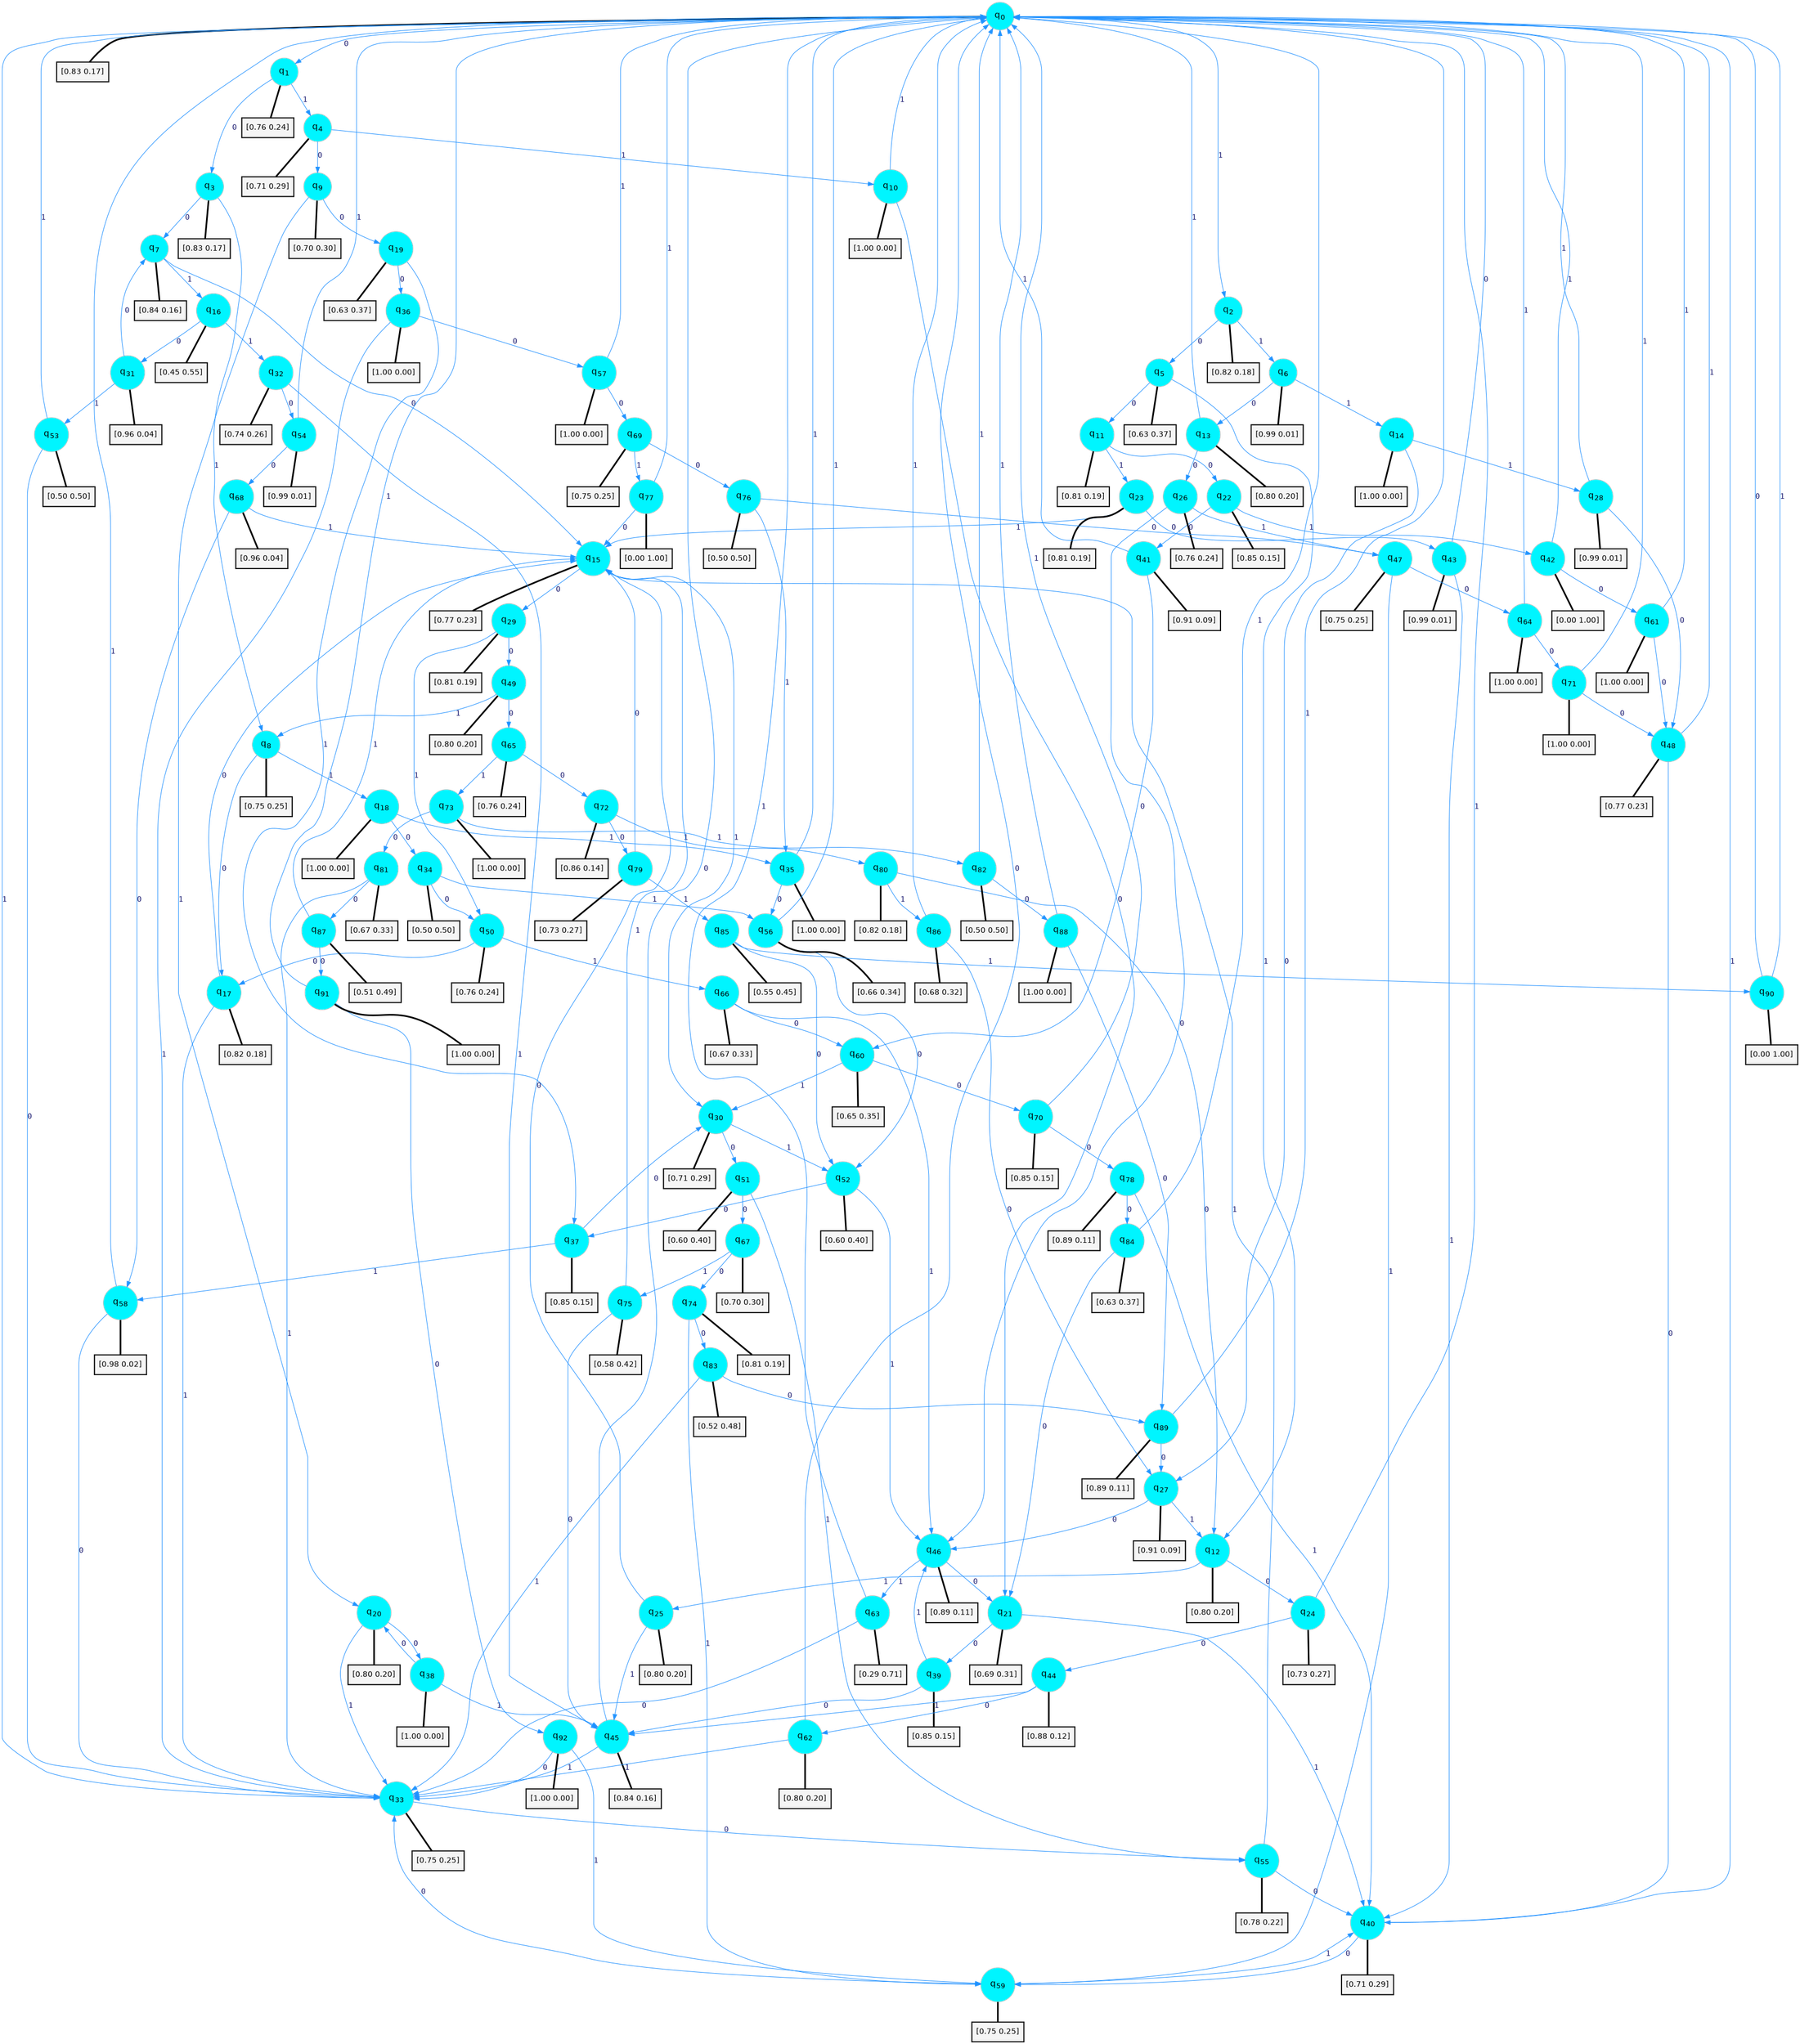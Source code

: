 digraph G {
graph [
bgcolor=transparent, dpi=300, rankdir=TD, size="40,25"];
node [
color=gray, fillcolor=turquoise1, fontcolor=black, fontname=Helvetica, fontsize=16, fontweight=bold, shape=circle, style=filled];
edge [
arrowsize=1, color=dodgerblue1, fontcolor=midnightblue, fontname=courier, fontweight=bold, penwidth=1, style=solid, weight=20];
0[label=<q<SUB>0</SUB>>];
1[label=<q<SUB>1</SUB>>];
2[label=<q<SUB>2</SUB>>];
3[label=<q<SUB>3</SUB>>];
4[label=<q<SUB>4</SUB>>];
5[label=<q<SUB>5</SUB>>];
6[label=<q<SUB>6</SUB>>];
7[label=<q<SUB>7</SUB>>];
8[label=<q<SUB>8</SUB>>];
9[label=<q<SUB>9</SUB>>];
10[label=<q<SUB>10</SUB>>];
11[label=<q<SUB>11</SUB>>];
12[label=<q<SUB>12</SUB>>];
13[label=<q<SUB>13</SUB>>];
14[label=<q<SUB>14</SUB>>];
15[label=<q<SUB>15</SUB>>];
16[label=<q<SUB>16</SUB>>];
17[label=<q<SUB>17</SUB>>];
18[label=<q<SUB>18</SUB>>];
19[label=<q<SUB>19</SUB>>];
20[label=<q<SUB>20</SUB>>];
21[label=<q<SUB>21</SUB>>];
22[label=<q<SUB>22</SUB>>];
23[label=<q<SUB>23</SUB>>];
24[label=<q<SUB>24</SUB>>];
25[label=<q<SUB>25</SUB>>];
26[label=<q<SUB>26</SUB>>];
27[label=<q<SUB>27</SUB>>];
28[label=<q<SUB>28</SUB>>];
29[label=<q<SUB>29</SUB>>];
30[label=<q<SUB>30</SUB>>];
31[label=<q<SUB>31</SUB>>];
32[label=<q<SUB>32</SUB>>];
33[label=<q<SUB>33</SUB>>];
34[label=<q<SUB>34</SUB>>];
35[label=<q<SUB>35</SUB>>];
36[label=<q<SUB>36</SUB>>];
37[label=<q<SUB>37</SUB>>];
38[label=<q<SUB>38</SUB>>];
39[label=<q<SUB>39</SUB>>];
40[label=<q<SUB>40</SUB>>];
41[label=<q<SUB>41</SUB>>];
42[label=<q<SUB>42</SUB>>];
43[label=<q<SUB>43</SUB>>];
44[label=<q<SUB>44</SUB>>];
45[label=<q<SUB>45</SUB>>];
46[label=<q<SUB>46</SUB>>];
47[label=<q<SUB>47</SUB>>];
48[label=<q<SUB>48</SUB>>];
49[label=<q<SUB>49</SUB>>];
50[label=<q<SUB>50</SUB>>];
51[label=<q<SUB>51</SUB>>];
52[label=<q<SUB>52</SUB>>];
53[label=<q<SUB>53</SUB>>];
54[label=<q<SUB>54</SUB>>];
55[label=<q<SUB>55</SUB>>];
56[label=<q<SUB>56</SUB>>];
57[label=<q<SUB>57</SUB>>];
58[label=<q<SUB>58</SUB>>];
59[label=<q<SUB>59</SUB>>];
60[label=<q<SUB>60</SUB>>];
61[label=<q<SUB>61</SUB>>];
62[label=<q<SUB>62</SUB>>];
63[label=<q<SUB>63</SUB>>];
64[label=<q<SUB>64</SUB>>];
65[label=<q<SUB>65</SUB>>];
66[label=<q<SUB>66</SUB>>];
67[label=<q<SUB>67</SUB>>];
68[label=<q<SUB>68</SUB>>];
69[label=<q<SUB>69</SUB>>];
70[label=<q<SUB>70</SUB>>];
71[label=<q<SUB>71</SUB>>];
72[label=<q<SUB>72</SUB>>];
73[label=<q<SUB>73</SUB>>];
74[label=<q<SUB>74</SUB>>];
75[label=<q<SUB>75</SUB>>];
76[label=<q<SUB>76</SUB>>];
77[label=<q<SUB>77</SUB>>];
78[label=<q<SUB>78</SUB>>];
79[label=<q<SUB>79</SUB>>];
80[label=<q<SUB>80</SUB>>];
81[label=<q<SUB>81</SUB>>];
82[label=<q<SUB>82</SUB>>];
83[label=<q<SUB>83</SUB>>];
84[label=<q<SUB>84</SUB>>];
85[label=<q<SUB>85</SUB>>];
86[label=<q<SUB>86</SUB>>];
87[label=<q<SUB>87</SUB>>];
88[label=<q<SUB>88</SUB>>];
89[label=<q<SUB>89</SUB>>];
90[label=<q<SUB>90</SUB>>];
91[label=<q<SUB>91</SUB>>];
92[label=<q<SUB>92</SUB>>];
93[label="[0.83 0.17]", shape=box,fontcolor=black, fontname=Helvetica, fontsize=14, penwidth=2, fillcolor=whitesmoke,color=black];
94[label="[0.76 0.24]", shape=box,fontcolor=black, fontname=Helvetica, fontsize=14, penwidth=2, fillcolor=whitesmoke,color=black];
95[label="[0.82 0.18]", shape=box,fontcolor=black, fontname=Helvetica, fontsize=14, penwidth=2, fillcolor=whitesmoke,color=black];
96[label="[0.83 0.17]", shape=box,fontcolor=black, fontname=Helvetica, fontsize=14, penwidth=2, fillcolor=whitesmoke,color=black];
97[label="[0.71 0.29]", shape=box,fontcolor=black, fontname=Helvetica, fontsize=14, penwidth=2, fillcolor=whitesmoke,color=black];
98[label="[0.63 0.37]", shape=box,fontcolor=black, fontname=Helvetica, fontsize=14, penwidth=2, fillcolor=whitesmoke,color=black];
99[label="[0.99 0.01]", shape=box,fontcolor=black, fontname=Helvetica, fontsize=14, penwidth=2, fillcolor=whitesmoke,color=black];
100[label="[0.84 0.16]", shape=box,fontcolor=black, fontname=Helvetica, fontsize=14, penwidth=2, fillcolor=whitesmoke,color=black];
101[label="[0.75 0.25]", shape=box,fontcolor=black, fontname=Helvetica, fontsize=14, penwidth=2, fillcolor=whitesmoke,color=black];
102[label="[0.70 0.30]", shape=box,fontcolor=black, fontname=Helvetica, fontsize=14, penwidth=2, fillcolor=whitesmoke,color=black];
103[label="[1.00 0.00]", shape=box,fontcolor=black, fontname=Helvetica, fontsize=14, penwidth=2, fillcolor=whitesmoke,color=black];
104[label="[0.81 0.19]", shape=box,fontcolor=black, fontname=Helvetica, fontsize=14, penwidth=2, fillcolor=whitesmoke,color=black];
105[label="[0.80 0.20]", shape=box,fontcolor=black, fontname=Helvetica, fontsize=14, penwidth=2, fillcolor=whitesmoke,color=black];
106[label="[0.80 0.20]", shape=box,fontcolor=black, fontname=Helvetica, fontsize=14, penwidth=2, fillcolor=whitesmoke,color=black];
107[label="[1.00 0.00]", shape=box,fontcolor=black, fontname=Helvetica, fontsize=14, penwidth=2, fillcolor=whitesmoke,color=black];
108[label="[0.77 0.23]", shape=box,fontcolor=black, fontname=Helvetica, fontsize=14, penwidth=2, fillcolor=whitesmoke,color=black];
109[label="[0.45 0.55]", shape=box,fontcolor=black, fontname=Helvetica, fontsize=14, penwidth=2, fillcolor=whitesmoke,color=black];
110[label="[0.82 0.18]", shape=box,fontcolor=black, fontname=Helvetica, fontsize=14, penwidth=2, fillcolor=whitesmoke,color=black];
111[label="[1.00 0.00]", shape=box,fontcolor=black, fontname=Helvetica, fontsize=14, penwidth=2, fillcolor=whitesmoke,color=black];
112[label="[0.63 0.37]", shape=box,fontcolor=black, fontname=Helvetica, fontsize=14, penwidth=2, fillcolor=whitesmoke,color=black];
113[label="[0.80 0.20]", shape=box,fontcolor=black, fontname=Helvetica, fontsize=14, penwidth=2, fillcolor=whitesmoke,color=black];
114[label="[0.69 0.31]", shape=box,fontcolor=black, fontname=Helvetica, fontsize=14, penwidth=2, fillcolor=whitesmoke,color=black];
115[label="[0.85 0.15]", shape=box,fontcolor=black, fontname=Helvetica, fontsize=14, penwidth=2, fillcolor=whitesmoke,color=black];
116[label="[0.81 0.19]", shape=box,fontcolor=black, fontname=Helvetica, fontsize=14, penwidth=2, fillcolor=whitesmoke,color=black];
117[label="[0.73 0.27]", shape=box,fontcolor=black, fontname=Helvetica, fontsize=14, penwidth=2, fillcolor=whitesmoke,color=black];
118[label="[0.80 0.20]", shape=box,fontcolor=black, fontname=Helvetica, fontsize=14, penwidth=2, fillcolor=whitesmoke,color=black];
119[label="[0.76 0.24]", shape=box,fontcolor=black, fontname=Helvetica, fontsize=14, penwidth=2, fillcolor=whitesmoke,color=black];
120[label="[0.91 0.09]", shape=box,fontcolor=black, fontname=Helvetica, fontsize=14, penwidth=2, fillcolor=whitesmoke,color=black];
121[label="[0.99 0.01]", shape=box,fontcolor=black, fontname=Helvetica, fontsize=14, penwidth=2, fillcolor=whitesmoke,color=black];
122[label="[0.81 0.19]", shape=box,fontcolor=black, fontname=Helvetica, fontsize=14, penwidth=2, fillcolor=whitesmoke,color=black];
123[label="[0.71 0.29]", shape=box,fontcolor=black, fontname=Helvetica, fontsize=14, penwidth=2, fillcolor=whitesmoke,color=black];
124[label="[0.96 0.04]", shape=box,fontcolor=black, fontname=Helvetica, fontsize=14, penwidth=2, fillcolor=whitesmoke,color=black];
125[label="[0.74 0.26]", shape=box,fontcolor=black, fontname=Helvetica, fontsize=14, penwidth=2, fillcolor=whitesmoke,color=black];
126[label="[0.75 0.25]", shape=box,fontcolor=black, fontname=Helvetica, fontsize=14, penwidth=2, fillcolor=whitesmoke,color=black];
127[label="[0.50 0.50]", shape=box,fontcolor=black, fontname=Helvetica, fontsize=14, penwidth=2, fillcolor=whitesmoke,color=black];
128[label="[1.00 0.00]", shape=box,fontcolor=black, fontname=Helvetica, fontsize=14, penwidth=2, fillcolor=whitesmoke,color=black];
129[label="[1.00 0.00]", shape=box,fontcolor=black, fontname=Helvetica, fontsize=14, penwidth=2, fillcolor=whitesmoke,color=black];
130[label="[0.85 0.15]", shape=box,fontcolor=black, fontname=Helvetica, fontsize=14, penwidth=2, fillcolor=whitesmoke,color=black];
131[label="[1.00 0.00]", shape=box,fontcolor=black, fontname=Helvetica, fontsize=14, penwidth=2, fillcolor=whitesmoke,color=black];
132[label="[0.85 0.15]", shape=box,fontcolor=black, fontname=Helvetica, fontsize=14, penwidth=2, fillcolor=whitesmoke,color=black];
133[label="[0.71 0.29]", shape=box,fontcolor=black, fontname=Helvetica, fontsize=14, penwidth=2, fillcolor=whitesmoke,color=black];
134[label="[0.91 0.09]", shape=box,fontcolor=black, fontname=Helvetica, fontsize=14, penwidth=2, fillcolor=whitesmoke,color=black];
135[label="[0.00 1.00]", shape=box,fontcolor=black, fontname=Helvetica, fontsize=14, penwidth=2, fillcolor=whitesmoke,color=black];
136[label="[0.99 0.01]", shape=box,fontcolor=black, fontname=Helvetica, fontsize=14, penwidth=2, fillcolor=whitesmoke,color=black];
137[label="[0.88 0.12]", shape=box,fontcolor=black, fontname=Helvetica, fontsize=14, penwidth=2, fillcolor=whitesmoke,color=black];
138[label="[0.84 0.16]", shape=box,fontcolor=black, fontname=Helvetica, fontsize=14, penwidth=2, fillcolor=whitesmoke,color=black];
139[label="[0.89 0.11]", shape=box,fontcolor=black, fontname=Helvetica, fontsize=14, penwidth=2, fillcolor=whitesmoke,color=black];
140[label="[0.75 0.25]", shape=box,fontcolor=black, fontname=Helvetica, fontsize=14, penwidth=2, fillcolor=whitesmoke,color=black];
141[label="[0.77 0.23]", shape=box,fontcolor=black, fontname=Helvetica, fontsize=14, penwidth=2, fillcolor=whitesmoke,color=black];
142[label="[0.80 0.20]", shape=box,fontcolor=black, fontname=Helvetica, fontsize=14, penwidth=2, fillcolor=whitesmoke,color=black];
143[label="[0.76 0.24]", shape=box,fontcolor=black, fontname=Helvetica, fontsize=14, penwidth=2, fillcolor=whitesmoke,color=black];
144[label="[0.60 0.40]", shape=box,fontcolor=black, fontname=Helvetica, fontsize=14, penwidth=2, fillcolor=whitesmoke,color=black];
145[label="[0.60 0.40]", shape=box,fontcolor=black, fontname=Helvetica, fontsize=14, penwidth=2, fillcolor=whitesmoke,color=black];
146[label="[0.50 0.50]", shape=box,fontcolor=black, fontname=Helvetica, fontsize=14, penwidth=2, fillcolor=whitesmoke,color=black];
147[label="[0.99 0.01]", shape=box,fontcolor=black, fontname=Helvetica, fontsize=14, penwidth=2, fillcolor=whitesmoke,color=black];
148[label="[0.78 0.22]", shape=box,fontcolor=black, fontname=Helvetica, fontsize=14, penwidth=2, fillcolor=whitesmoke,color=black];
149[label="[0.66 0.34]", shape=box,fontcolor=black, fontname=Helvetica, fontsize=14, penwidth=2, fillcolor=whitesmoke,color=black];
150[label="[1.00 0.00]", shape=box,fontcolor=black, fontname=Helvetica, fontsize=14, penwidth=2, fillcolor=whitesmoke,color=black];
151[label="[0.98 0.02]", shape=box,fontcolor=black, fontname=Helvetica, fontsize=14, penwidth=2, fillcolor=whitesmoke,color=black];
152[label="[0.75 0.25]", shape=box,fontcolor=black, fontname=Helvetica, fontsize=14, penwidth=2, fillcolor=whitesmoke,color=black];
153[label="[0.65 0.35]", shape=box,fontcolor=black, fontname=Helvetica, fontsize=14, penwidth=2, fillcolor=whitesmoke,color=black];
154[label="[1.00 0.00]", shape=box,fontcolor=black, fontname=Helvetica, fontsize=14, penwidth=2, fillcolor=whitesmoke,color=black];
155[label="[0.80 0.20]", shape=box,fontcolor=black, fontname=Helvetica, fontsize=14, penwidth=2, fillcolor=whitesmoke,color=black];
156[label="[0.29 0.71]", shape=box,fontcolor=black, fontname=Helvetica, fontsize=14, penwidth=2, fillcolor=whitesmoke,color=black];
157[label="[1.00 0.00]", shape=box,fontcolor=black, fontname=Helvetica, fontsize=14, penwidth=2, fillcolor=whitesmoke,color=black];
158[label="[0.76 0.24]", shape=box,fontcolor=black, fontname=Helvetica, fontsize=14, penwidth=2, fillcolor=whitesmoke,color=black];
159[label="[0.67 0.33]", shape=box,fontcolor=black, fontname=Helvetica, fontsize=14, penwidth=2, fillcolor=whitesmoke,color=black];
160[label="[0.70 0.30]", shape=box,fontcolor=black, fontname=Helvetica, fontsize=14, penwidth=2, fillcolor=whitesmoke,color=black];
161[label="[0.96 0.04]", shape=box,fontcolor=black, fontname=Helvetica, fontsize=14, penwidth=2, fillcolor=whitesmoke,color=black];
162[label="[0.75 0.25]", shape=box,fontcolor=black, fontname=Helvetica, fontsize=14, penwidth=2, fillcolor=whitesmoke,color=black];
163[label="[0.85 0.15]", shape=box,fontcolor=black, fontname=Helvetica, fontsize=14, penwidth=2, fillcolor=whitesmoke,color=black];
164[label="[1.00 0.00]", shape=box,fontcolor=black, fontname=Helvetica, fontsize=14, penwidth=2, fillcolor=whitesmoke,color=black];
165[label="[0.86 0.14]", shape=box,fontcolor=black, fontname=Helvetica, fontsize=14, penwidth=2, fillcolor=whitesmoke,color=black];
166[label="[1.00 0.00]", shape=box,fontcolor=black, fontname=Helvetica, fontsize=14, penwidth=2, fillcolor=whitesmoke,color=black];
167[label="[0.81 0.19]", shape=box,fontcolor=black, fontname=Helvetica, fontsize=14, penwidth=2, fillcolor=whitesmoke,color=black];
168[label="[0.58 0.42]", shape=box,fontcolor=black, fontname=Helvetica, fontsize=14, penwidth=2, fillcolor=whitesmoke,color=black];
169[label="[0.50 0.50]", shape=box,fontcolor=black, fontname=Helvetica, fontsize=14, penwidth=2, fillcolor=whitesmoke,color=black];
170[label="[0.00 1.00]", shape=box,fontcolor=black, fontname=Helvetica, fontsize=14, penwidth=2, fillcolor=whitesmoke,color=black];
171[label="[0.89 0.11]", shape=box,fontcolor=black, fontname=Helvetica, fontsize=14, penwidth=2, fillcolor=whitesmoke,color=black];
172[label="[0.73 0.27]", shape=box,fontcolor=black, fontname=Helvetica, fontsize=14, penwidth=2, fillcolor=whitesmoke,color=black];
173[label="[0.82 0.18]", shape=box,fontcolor=black, fontname=Helvetica, fontsize=14, penwidth=2, fillcolor=whitesmoke,color=black];
174[label="[0.67 0.33]", shape=box,fontcolor=black, fontname=Helvetica, fontsize=14, penwidth=2, fillcolor=whitesmoke,color=black];
175[label="[0.50 0.50]", shape=box,fontcolor=black, fontname=Helvetica, fontsize=14, penwidth=2, fillcolor=whitesmoke,color=black];
176[label="[0.52 0.48]", shape=box,fontcolor=black, fontname=Helvetica, fontsize=14, penwidth=2, fillcolor=whitesmoke,color=black];
177[label="[0.63 0.37]", shape=box,fontcolor=black, fontname=Helvetica, fontsize=14, penwidth=2, fillcolor=whitesmoke,color=black];
178[label="[0.55 0.45]", shape=box,fontcolor=black, fontname=Helvetica, fontsize=14, penwidth=2, fillcolor=whitesmoke,color=black];
179[label="[0.68 0.32]", shape=box,fontcolor=black, fontname=Helvetica, fontsize=14, penwidth=2, fillcolor=whitesmoke,color=black];
180[label="[0.51 0.49]", shape=box,fontcolor=black, fontname=Helvetica, fontsize=14, penwidth=2, fillcolor=whitesmoke,color=black];
181[label="[1.00 0.00]", shape=box,fontcolor=black, fontname=Helvetica, fontsize=14, penwidth=2, fillcolor=whitesmoke,color=black];
182[label="[0.89 0.11]", shape=box,fontcolor=black, fontname=Helvetica, fontsize=14, penwidth=2, fillcolor=whitesmoke,color=black];
183[label="[0.00 1.00]", shape=box,fontcolor=black, fontname=Helvetica, fontsize=14, penwidth=2, fillcolor=whitesmoke,color=black];
184[label="[1.00 0.00]", shape=box,fontcolor=black, fontname=Helvetica, fontsize=14, penwidth=2, fillcolor=whitesmoke,color=black];
185[label="[1.00 0.00]", shape=box,fontcolor=black, fontname=Helvetica, fontsize=14, penwidth=2, fillcolor=whitesmoke,color=black];
0->1 [label=0];
0->2 [label=1];
0->93 [arrowhead=none, penwidth=3,color=black];
1->3 [label=0];
1->4 [label=1];
1->94 [arrowhead=none, penwidth=3,color=black];
2->5 [label=0];
2->6 [label=1];
2->95 [arrowhead=none, penwidth=3,color=black];
3->7 [label=0];
3->8 [label=1];
3->96 [arrowhead=none, penwidth=3,color=black];
4->9 [label=0];
4->10 [label=1];
4->97 [arrowhead=none, penwidth=3,color=black];
5->11 [label=0];
5->12 [label=1];
5->98 [arrowhead=none, penwidth=3,color=black];
6->13 [label=0];
6->14 [label=1];
6->99 [arrowhead=none, penwidth=3,color=black];
7->15 [label=0];
7->16 [label=1];
7->100 [arrowhead=none, penwidth=3,color=black];
8->17 [label=0];
8->18 [label=1];
8->101 [arrowhead=none, penwidth=3,color=black];
9->19 [label=0];
9->20 [label=1];
9->102 [arrowhead=none, penwidth=3,color=black];
10->21 [label=0];
10->0 [label=1];
10->103 [arrowhead=none, penwidth=3,color=black];
11->22 [label=0];
11->23 [label=1];
11->104 [arrowhead=none, penwidth=3,color=black];
12->24 [label=0];
12->25 [label=1];
12->105 [arrowhead=none, penwidth=3,color=black];
13->26 [label=0];
13->0 [label=1];
13->106 [arrowhead=none, penwidth=3,color=black];
14->27 [label=0];
14->28 [label=1];
14->107 [arrowhead=none, penwidth=3,color=black];
15->29 [label=0];
15->30 [label=1];
15->108 [arrowhead=none, penwidth=3,color=black];
16->31 [label=0];
16->32 [label=1];
16->109 [arrowhead=none, penwidth=3,color=black];
17->15 [label=0];
17->33 [label=1];
17->110 [arrowhead=none, penwidth=3,color=black];
18->34 [label=0];
18->35 [label=1];
18->111 [arrowhead=none, penwidth=3,color=black];
19->36 [label=0];
19->37 [label=1];
19->112 [arrowhead=none, penwidth=3,color=black];
20->38 [label=0];
20->33 [label=1];
20->113 [arrowhead=none, penwidth=3,color=black];
21->39 [label=0];
21->40 [label=1];
21->114 [arrowhead=none, penwidth=3,color=black];
22->41 [label=0];
22->42 [label=1];
22->115 [arrowhead=none, penwidth=3,color=black];
23->43 [label=0];
23->15 [label=1];
23->116 [arrowhead=none, penwidth=3,color=black];
24->44 [label=0];
24->0 [label=1];
24->117 [arrowhead=none, penwidth=3,color=black];
25->15 [label=0];
25->45 [label=1];
25->118 [arrowhead=none, penwidth=3,color=black];
26->46 [label=0];
26->47 [label=1];
26->119 [arrowhead=none, penwidth=3,color=black];
27->46 [label=0];
27->12 [label=1];
27->120 [arrowhead=none, penwidth=3,color=black];
28->48 [label=0];
28->0 [label=1];
28->121 [arrowhead=none, penwidth=3,color=black];
29->49 [label=0];
29->50 [label=1];
29->122 [arrowhead=none, penwidth=3,color=black];
30->51 [label=0];
30->52 [label=1];
30->123 [arrowhead=none, penwidth=3,color=black];
31->7 [label=0];
31->53 [label=1];
31->124 [arrowhead=none, penwidth=3,color=black];
32->54 [label=0];
32->45 [label=1];
32->125 [arrowhead=none, penwidth=3,color=black];
33->55 [label=0];
33->0 [label=1];
33->126 [arrowhead=none, penwidth=3,color=black];
34->50 [label=0];
34->56 [label=1];
34->127 [arrowhead=none, penwidth=3,color=black];
35->56 [label=0];
35->0 [label=1];
35->128 [arrowhead=none, penwidth=3,color=black];
36->57 [label=0];
36->33 [label=1];
36->129 [arrowhead=none, penwidth=3,color=black];
37->30 [label=0];
37->58 [label=1];
37->130 [arrowhead=none, penwidth=3,color=black];
38->20 [label=0];
38->45 [label=1];
38->131 [arrowhead=none, penwidth=3,color=black];
39->45 [label=0];
39->46 [label=1];
39->132 [arrowhead=none, penwidth=3,color=black];
40->59 [label=0];
40->0 [label=1];
40->133 [arrowhead=none, penwidth=3,color=black];
41->60 [label=0];
41->0 [label=1];
41->134 [arrowhead=none, penwidth=3,color=black];
42->61 [label=0];
42->0 [label=1];
42->135 [arrowhead=none, penwidth=3,color=black];
43->0 [label=0];
43->40 [label=1];
43->136 [arrowhead=none, penwidth=3,color=black];
44->62 [label=0];
44->45 [label=1];
44->137 [arrowhead=none, penwidth=3,color=black];
45->0 [label=0];
45->33 [label=1];
45->138 [arrowhead=none, penwidth=3,color=black];
46->21 [label=0];
46->63 [label=1];
46->139 [arrowhead=none, penwidth=3,color=black];
47->64 [label=0];
47->59 [label=1];
47->140 [arrowhead=none, penwidth=3,color=black];
48->40 [label=0];
48->0 [label=1];
48->141 [arrowhead=none, penwidth=3,color=black];
49->65 [label=0];
49->8 [label=1];
49->142 [arrowhead=none, penwidth=3,color=black];
50->17 [label=0];
50->66 [label=1];
50->143 [arrowhead=none, penwidth=3,color=black];
51->67 [label=0];
51->55 [label=1];
51->144 [arrowhead=none, penwidth=3,color=black];
52->37 [label=0];
52->46 [label=1];
52->145 [arrowhead=none, penwidth=3,color=black];
53->33 [label=0];
53->0 [label=1];
53->146 [arrowhead=none, penwidth=3,color=black];
54->68 [label=0];
54->0 [label=1];
54->147 [arrowhead=none, penwidth=3,color=black];
55->40 [label=0];
55->15 [label=1];
55->148 [arrowhead=none, penwidth=3,color=black];
56->52 [label=0];
56->0 [label=1];
56->149 [arrowhead=none, penwidth=3,color=black];
57->69 [label=0];
57->0 [label=1];
57->150 [arrowhead=none, penwidth=3,color=black];
58->33 [label=0];
58->0 [label=1];
58->151 [arrowhead=none, penwidth=3,color=black];
59->33 [label=0];
59->40 [label=1];
59->152 [arrowhead=none, penwidth=3,color=black];
60->70 [label=0];
60->30 [label=1];
60->153 [arrowhead=none, penwidth=3,color=black];
61->48 [label=0];
61->0 [label=1];
61->154 [arrowhead=none, penwidth=3,color=black];
62->0 [label=0];
62->33 [label=1];
62->155 [arrowhead=none, penwidth=3,color=black];
63->33 [label=0];
63->0 [label=1];
63->156 [arrowhead=none, penwidth=3,color=black];
64->71 [label=0];
64->0 [label=1];
64->157 [arrowhead=none, penwidth=3,color=black];
65->72 [label=0];
65->73 [label=1];
65->158 [arrowhead=none, penwidth=3,color=black];
66->60 [label=0];
66->46 [label=1];
66->159 [arrowhead=none, penwidth=3,color=black];
67->74 [label=0];
67->75 [label=1];
67->160 [arrowhead=none, penwidth=3,color=black];
68->58 [label=0];
68->15 [label=1];
68->161 [arrowhead=none, penwidth=3,color=black];
69->76 [label=0];
69->77 [label=1];
69->162 [arrowhead=none, penwidth=3,color=black];
70->78 [label=0];
70->0 [label=1];
70->163 [arrowhead=none, penwidth=3,color=black];
71->48 [label=0];
71->0 [label=1];
71->164 [arrowhead=none, penwidth=3,color=black];
72->79 [label=0];
72->80 [label=1];
72->165 [arrowhead=none, penwidth=3,color=black];
73->81 [label=0];
73->82 [label=1];
73->166 [arrowhead=none, penwidth=3,color=black];
74->83 [label=0];
74->59 [label=1];
74->167 [arrowhead=none, penwidth=3,color=black];
75->45 [label=0];
75->15 [label=1];
75->168 [arrowhead=none, penwidth=3,color=black];
76->47 [label=0];
76->35 [label=1];
76->169 [arrowhead=none, penwidth=3,color=black];
77->15 [label=0];
77->0 [label=1];
77->170 [arrowhead=none, penwidth=3,color=black];
78->84 [label=0];
78->40 [label=1];
78->171 [arrowhead=none, penwidth=3,color=black];
79->15 [label=0];
79->85 [label=1];
79->172 [arrowhead=none, penwidth=3,color=black];
80->12 [label=0];
80->86 [label=1];
80->173 [arrowhead=none, penwidth=3,color=black];
81->87 [label=0];
81->33 [label=1];
81->174 [arrowhead=none, penwidth=3,color=black];
82->88 [label=0];
82->0 [label=1];
82->175 [arrowhead=none, penwidth=3,color=black];
83->89 [label=0];
83->33 [label=1];
83->176 [arrowhead=none, penwidth=3,color=black];
84->21 [label=0];
84->0 [label=1];
84->177 [arrowhead=none, penwidth=3,color=black];
85->52 [label=0];
85->90 [label=1];
85->178 [arrowhead=none, penwidth=3,color=black];
86->27 [label=0];
86->0 [label=1];
86->179 [arrowhead=none, penwidth=3,color=black];
87->91 [label=0];
87->15 [label=1];
87->180 [arrowhead=none, penwidth=3,color=black];
88->89 [label=0];
88->0 [label=1];
88->181 [arrowhead=none, penwidth=3,color=black];
89->27 [label=0];
89->0 [label=1];
89->182 [arrowhead=none, penwidth=3,color=black];
90->0 [label=0];
90->0 [label=1];
90->183 [arrowhead=none, penwidth=3,color=black];
91->92 [label=0];
91->0 [label=1];
91->184 [arrowhead=none, penwidth=3,color=black];
92->33 [label=0];
92->59 [label=1];
92->185 [arrowhead=none, penwidth=3,color=black];
}
